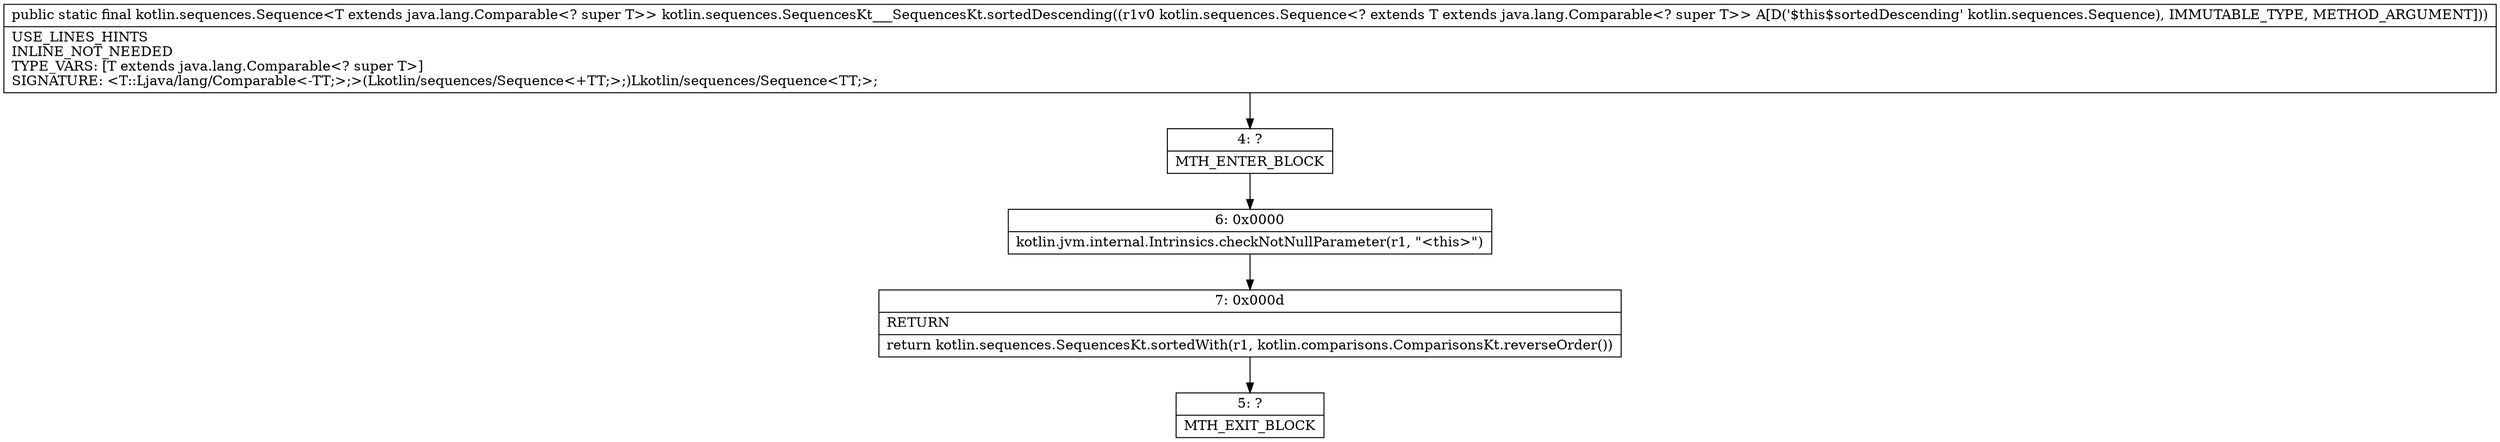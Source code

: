 digraph "CFG forkotlin.sequences.SequencesKt___SequencesKt.sortedDescending(Lkotlin\/sequences\/Sequence;)Lkotlin\/sequences\/Sequence;" {
Node_4 [shape=record,label="{4\:\ ?|MTH_ENTER_BLOCK\l}"];
Node_6 [shape=record,label="{6\:\ 0x0000|kotlin.jvm.internal.Intrinsics.checkNotNullParameter(r1, \"\<this\>\")\l}"];
Node_7 [shape=record,label="{7\:\ 0x000d|RETURN\l|return kotlin.sequences.SequencesKt.sortedWith(r1, kotlin.comparisons.ComparisonsKt.reverseOrder())\l}"];
Node_5 [shape=record,label="{5\:\ ?|MTH_EXIT_BLOCK\l}"];
MethodNode[shape=record,label="{public static final kotlin.sequences.Sequence\<T extends java.lang.Comparable\<? super T\>\> kotlin.sequences.SequencesKt___SequencesKt.sortedDescending((r1v0 kotlin.sequences.Sequence\<? extends T extends java.lang.Comparable\<? super T\>\> A[D('$this$sortedDescending' kotlin.sequences.Sequence), IMMUTABLE_TYPE, METHOD_ARGUMENT]))  | USE_LINES_HINTS\lINLINE_NOT_NEEDED\lTYPE_VARS: [T extends java.lang.Comparable\<? super T\>]\lSIGNATURE: \<T::Ljava\/lang\/Comparable\<\-TT;\>;\>(Lkotlin\/sequences\/Sequence\<+TT;\>;)Lkotlin\/sequences\/Sequence\<TT;\>;\l}"];
MethodNode -> Node_4;Node_4 -> Node_6;
Node_6 -> Node_7;
Node_7 -> Node_5;
}

